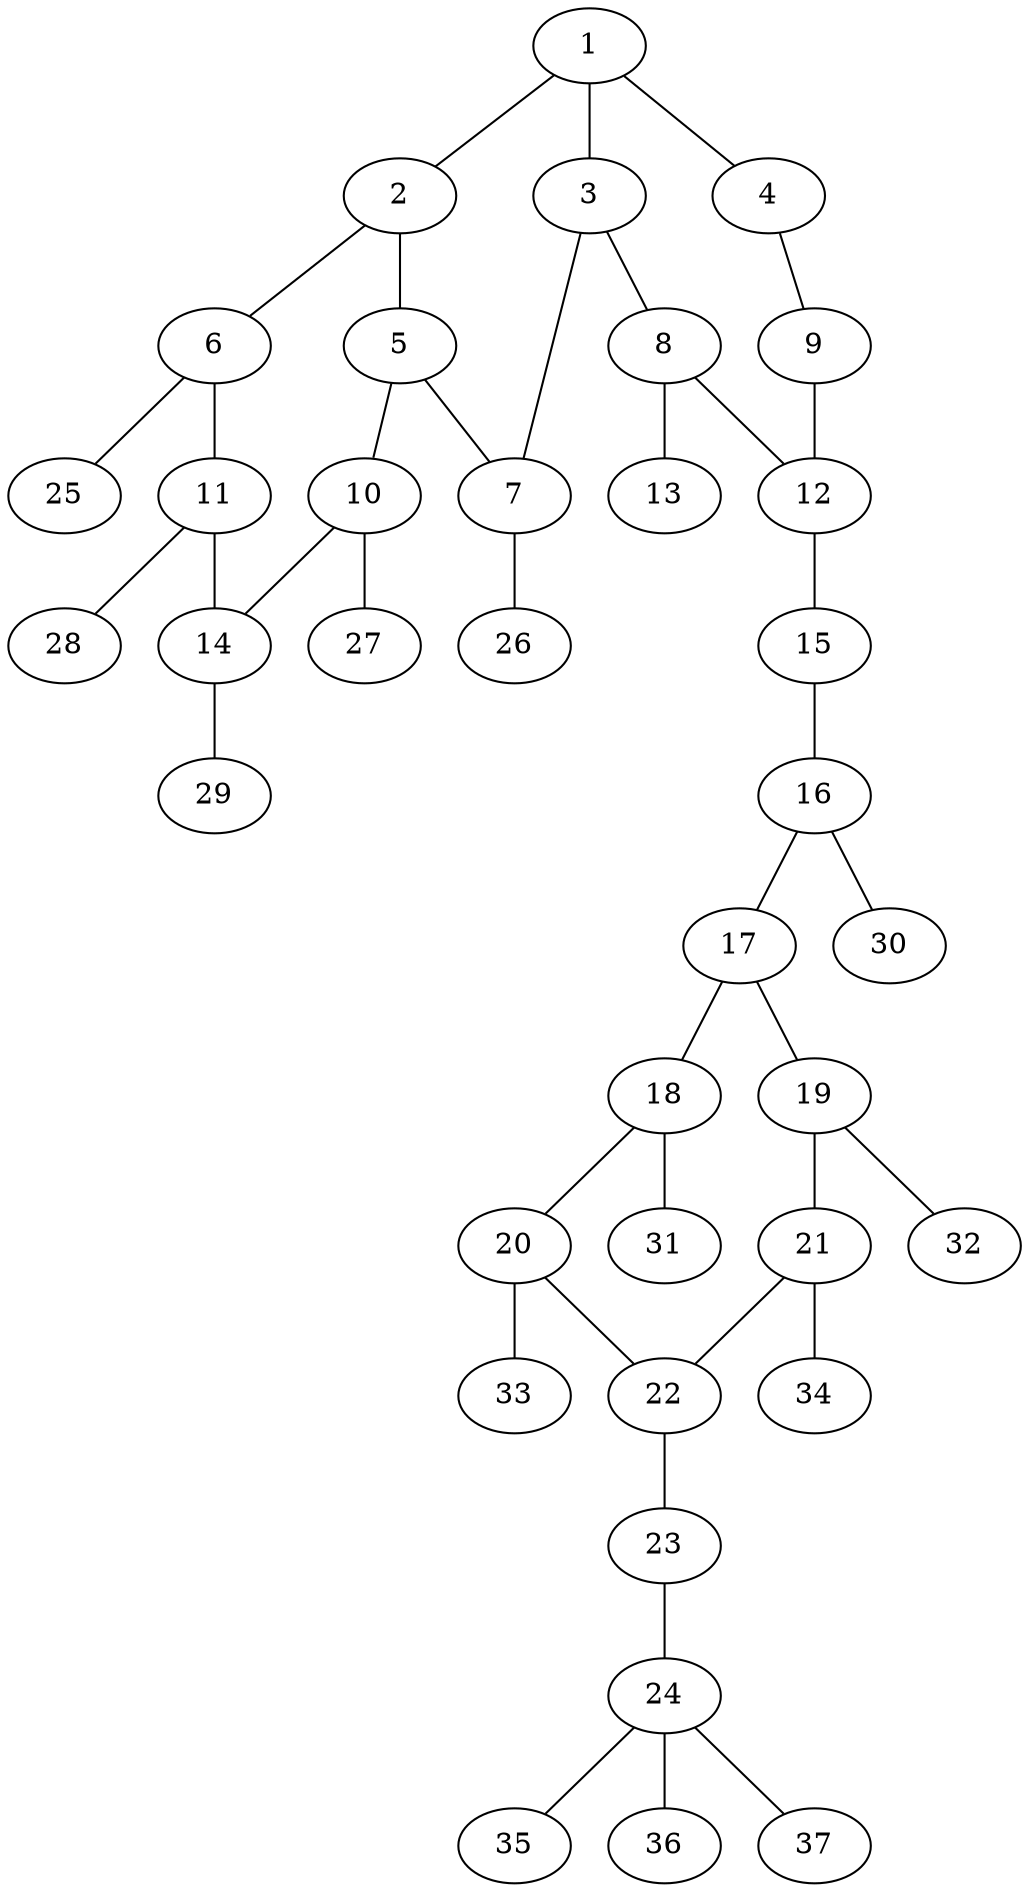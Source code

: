 graph molecule_1767 {
	1	 [chem=C];
	2	 [chem=C];
	1 -- 2	 [valence=1];
	3	 [chem=C];
	1 -- 3	 [valence=2];
	4	 [chem=N];
	1 -- 4	 [valence=1];
	5	 [chem=C];
	2 -- 5	 [valence=2];
	6	 [chem=C];
	2 -- 6	 [valence=1];
	7	 [chem=N];
	3 -- 7	 [valence=1];
	8	 [chem=C];
	3 -- 8	 [valence=1];
	9	 [chem=N];
	4 -- 9	 [valence=2];
	5 -- 7	 [valence=1];
	10	 [chem=C];
	5 -- 10	 [valence=1];
	11	 [chem=C];
	6 -- 11	 [valence=2];
	25	 [chem=H];
	6 -- 25	 [valence=1];
	26	 [chem=H];
	7 -- 26	 [valence=1];
	12	 [chem=N];
	8 -- 12	 [valence=1];
	13	 [chem=O];
	8 -- 13	 [valence=2];
	9 -- 12	 [valence=1];
	14	 [chem=C];
	10 -- 14	 [valence=2];
	27	 [chem=H];
	10 -- 27	 [valence=1];
	11 -- 14	 [valence=1];
	28	 [chem=H];
	11 -- 28	 [valence=1];
	15	 [chem=N];
	12 -- 15	 [valence=1];
	29	 [chem=H];
	14 -- 29	 [valence=1];
	16	 [chem=C];
	15 -- 16	 [valence=2];
	17	 [chem=C];
	16 -- 17	 [valence=1];
	30	 [chem=H];
	16 -- 30	 [valence=1];
	18	 [chem=C];
	17 -- 18	 [valence=1];
	19	 [chem=C];
	17 -- 19	 [valence=2];
	20	 [chem=C];
	18 -- 20	 [valence=2];
	31	 [chem=H];
	18 -- 31	 [valence=1];
	21	 [chem=C];
	19 -- 21	 [valence=1];
	32	 [chem=H];
	19 -- 32	 [valence=1];
	22	 [chem=C];
	20 -- 22	 [valence=1];
	33	 [chem=H];
	20 -- 33	 [valence=1];
	21 -- 22	 [valence=2];
	34	 [chem=H];
	21 -- 34	 [valence=1];
	23	 [chem=O];
	22 -- 23	 [valence=1];
	24	 [chem=C];
	23 -- 24	 [valence=1];
	35	 [chem=H];
	24 -- 35	 [valence=1];
	36	 [chem=H];
	24 -- 36	 [valence=1];
	37	 [chem=H];
	24 -- 37	 [valence=1];
}
